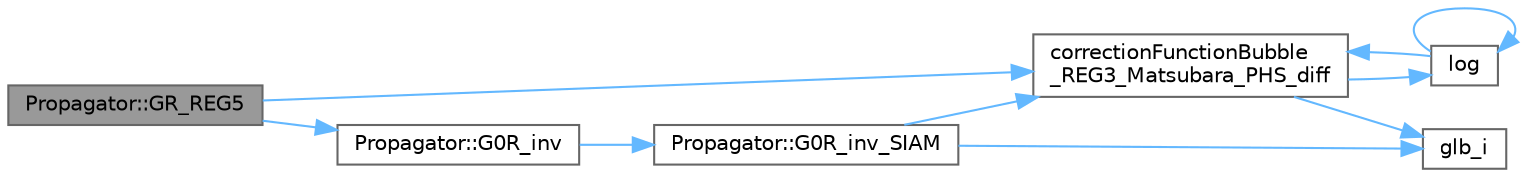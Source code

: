 digraph "Propagator::GR_REG5"
{
 // INTERACTIVE_SVG=YES
 // LATEX_PDF_SIZE
  bgcolor="transparent";
  edge [fontname=Helvetica,fontsize=10,labelfontname=Helvetica,labelfontsize=10];
  node [fontname=Helvetica,fontsize=10,shape=box,height=0.2,width=0.4];
  rankdir="LR";
  Node1 [id="Node000001",label="Propagator::GR_REG5",height=0.2,width=0.4,color="gray40", fillcolor="grey60", style="filled", fontcolor="black",tooltip="propagators for REG == 5"];
  Node1 -> Node2 [id="edge1_Node000001_Node000002",color="steelblue1",style="solid",tooltip=" "];
  Node2 [id="Node000002",label="correctionFunctionBubble\l_REG3_Matsubara_PHS_diff",height=0.2,width=0.4,color="grey40", fillcolor="white", style="filled",URL="$dd/dea/bubble__corrections_8hpp.html#aff27784f97591f505f77ff0065ab57af",tooltip=" "];
  Node2 -> Node3 [id="edge2_Node000002_Node000003",color="steelblue1",style="solid",tooltip=" "];
  Node3 [id="Node000003",label="glb_i",height=0.2,width=0.4,color="grey40", fillcolor="white", style="filled",URL="$d7/d59/data__structures_8hpp.html#ae0c8f095bd2588bb4d374b002c94a90d",tooltip=" "];
  Node2 -> Node4 [id="edge3_Node000002_Node000004",color="steelblue1",style="solid",tooltip=" "];
  Node4 [id="Node000004",label="log",height=0.2,width=0.4,color="grey40", fillcolor="white", style="filled",URL="$d7/d43/KramersKronig_8c_09_09.html#ad9512117c829517886f44895ef9ece90",tooltip=" "];
  Node4 -> Node2 [id="edge4_Node000004_Node000002",color="steelblue1",style="solid",tooltip=" "];
  Node4 -> Node4 [id="edge5_Node000004_Node000004",color="steelblue1",style="solid",tooltip=" "];
  Node1 -> Node5 [id="edge6_Node000001_Node000005",color="steelblue1",style="solid",tooltip=" "];
  Node5 [id="Node000005",label="Propagator::G0R_inv",height=0.2,width=0.4,color="grey40", fillcolor="white", style="filled",URL="$d2/d34/classPropagator.html#aa09164a513560ac95cd1c7ce0e271eab",tooltip=" "];
  Node5 -> Node6 [id="edge7_Node000005_Node000006",color="steelblue1",style="solid",tooltip=" "];
  Node6 [id="Node000006",label="Propagator::G0R_inv_SIAM",height=0.2,width=0.4,color="grey40", fillcolor="white", style="filled",URL="$d2/d34/classPropagator.html#ada412877562e746afa7f6803d588fbbd",tooltip=" "];
  Node6 -> Node2 [id="edge8_Node000006_Node000002",color="steelblue1",style="solid",tooltip=" "];
  Node6 -> Node3 [id="edge9_Node000006_Node000003",color="steelblue1",style="solid",tooltip=" "];
}
